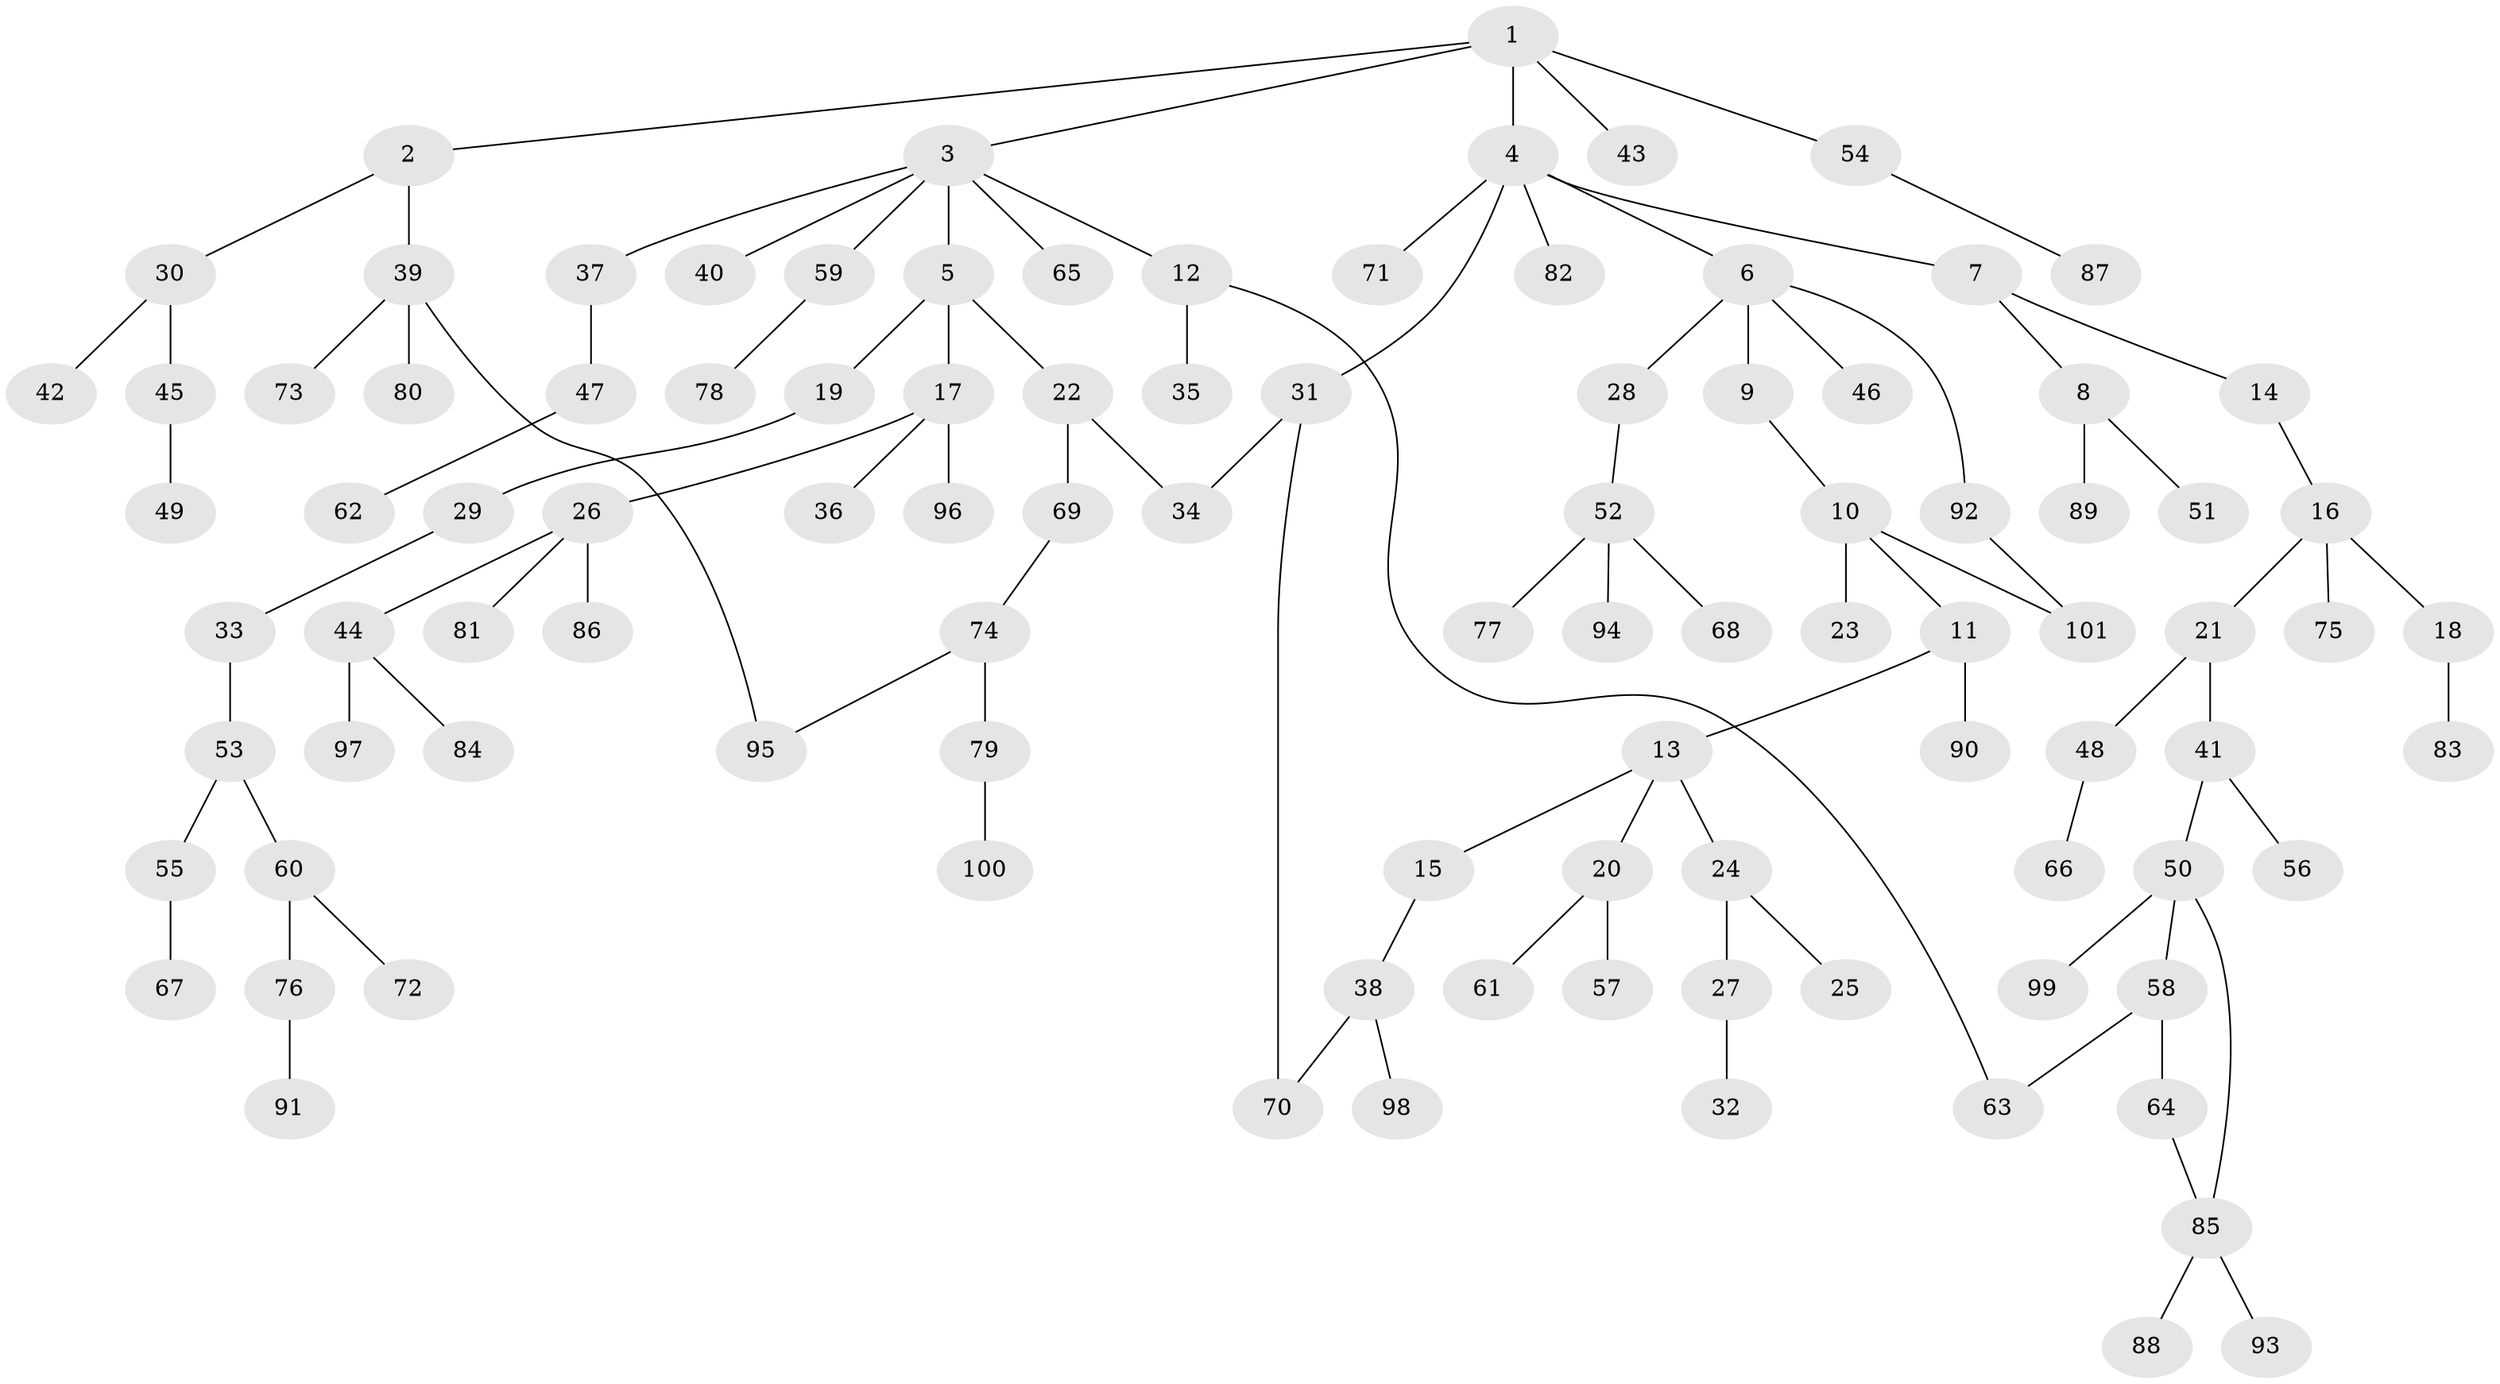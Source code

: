 // coarse degree distribution, {5: 0.09722222222222222, 3: 0.1388888888888889, 6: 0.027777777777777776, 4: 0.041666666666666664, 2: 0.20833333333333334, 1: 0.4861111111111111}
// Generated by graph-tools (version 1.1) at 2025/23/03/03/25 07:23:33]
// undirected, 101 vertices, 106 edges
graph export_dot {
graph [start="1"]
  node [color=gray90,style=filled];
  1;
  2;
  3;
  4;
  5;
  6;
  7;
  8;
  9;
  10;
  11;
  12;
  13;
  14;
  15;
  16;
  17;
  18;
  19;
  20;
  21;
  22;
  23;
  24;
  25;
  26;
  27;
  28;
  29;
  30;
  31;
  32;
  33;
  34;
  35;
  36;
  37;
  38;
  39;
  40;
  41;
  42;
  43;
  44;
  45;
  46;
  47;
  48;
  49;
  50;
  51;
  52;
  53;
  54;
  55;
  56;
  57;
  58;
  59;
  60;
  61;
  62;
  63;
  64;
  65;
  66;
  67;
  68;
  69;
  70;
  71;
  72;
  73;
  74;
  75;
  76;
  77;
  78;
  79;
  80;
  81;
  82;
  83;
  84;
  85;
  86;
  87;
  88;
  89;
  90;
  91;
  92;
  93;
  94;
  95;
  96;
  97;
  98;
  99;
  100;
  101;
  1 -- 2;
  1 -- 3;
  1 -- 4;
  1 -- 43;
  1 -- 54;
  2 -- 30;
  2 -- 39;
  3 -- 5;
  3 -- 12;
  3 -- 37;
  3 -- 40;
  3 -- 59;
  3 -- 65;
  4 -- 6;
  4 -- 7;
  4 -- 31;
  4 -- 71;
  4 -- 82;
  5 -- 17;
  5 -- 19;
  5 -- 22;
  6 -- 9;
  6 -- 28;
  6 -- 46;
  6 -- 92;
  7 -- 8;
  7 -- 14;
  8 -- 51;
  8 -- 89;
  9 -- 10;
  10 -- 11;
  10 -- 23;
  10 -- 101;
  11 -- 13;
  11 -- 90;
  12 -- 35;
  12 -- 63;
  13 -- 15;
  13 -- 20;
  13 -- 24;
  14 -- 16;
  15 -- 38;
  16 -- 18;
  16 -- 21;
  16 -- 75;
  17 -- 26;
  17 -- 36;
  17 -- 96;
  18 -- 83;
  19 -- 29;
  20 -- 57;
  20 -- 61;
  21 -- 41;
  21 -- 48;
  22 -- 69;
  22 -- 34;
  24 -- 25;
  24 -- 27;
  26 -- 44;
  26 -- 81;
  26 -- 86;
  27 -- 32;
  28 -- 52;
  29 -- 33;
  30 -- 42;
  30 -- 45;
  31 -- 34;
  31 -- 70;
  33 -- 53;
  37 -- 47;
  38 -- 98;
  38 -- 70;
  39 -- 73;
  39 -- 80;
  39 -- 95;
  41 -- 50;
  41 -- 56;
  44 -- 84;
  44 -- 97;
  45 -- 49;
  47 -- 62;
  48 -- 66;
  50 -- 58;
  50 -- 85;
  50 -- 99;
  52 -- 68;
  52 -- 77;
  52 -- 94;
  53 -- 55;
  53 -- 60;
  54 -- 87;
  55 -- 67;
  58 -- 64;
  58 -- 63;
  59 -- 78;
  60 -- 72;
  60 -- 76;
  64 -- 85;
  69 -- 74;
  74 -- 79;
  74 -- 95;
  76 -- 91;
  79 -- 100;
  85 -- 88;
  85 -- 93;
  92 -- 101;
}
